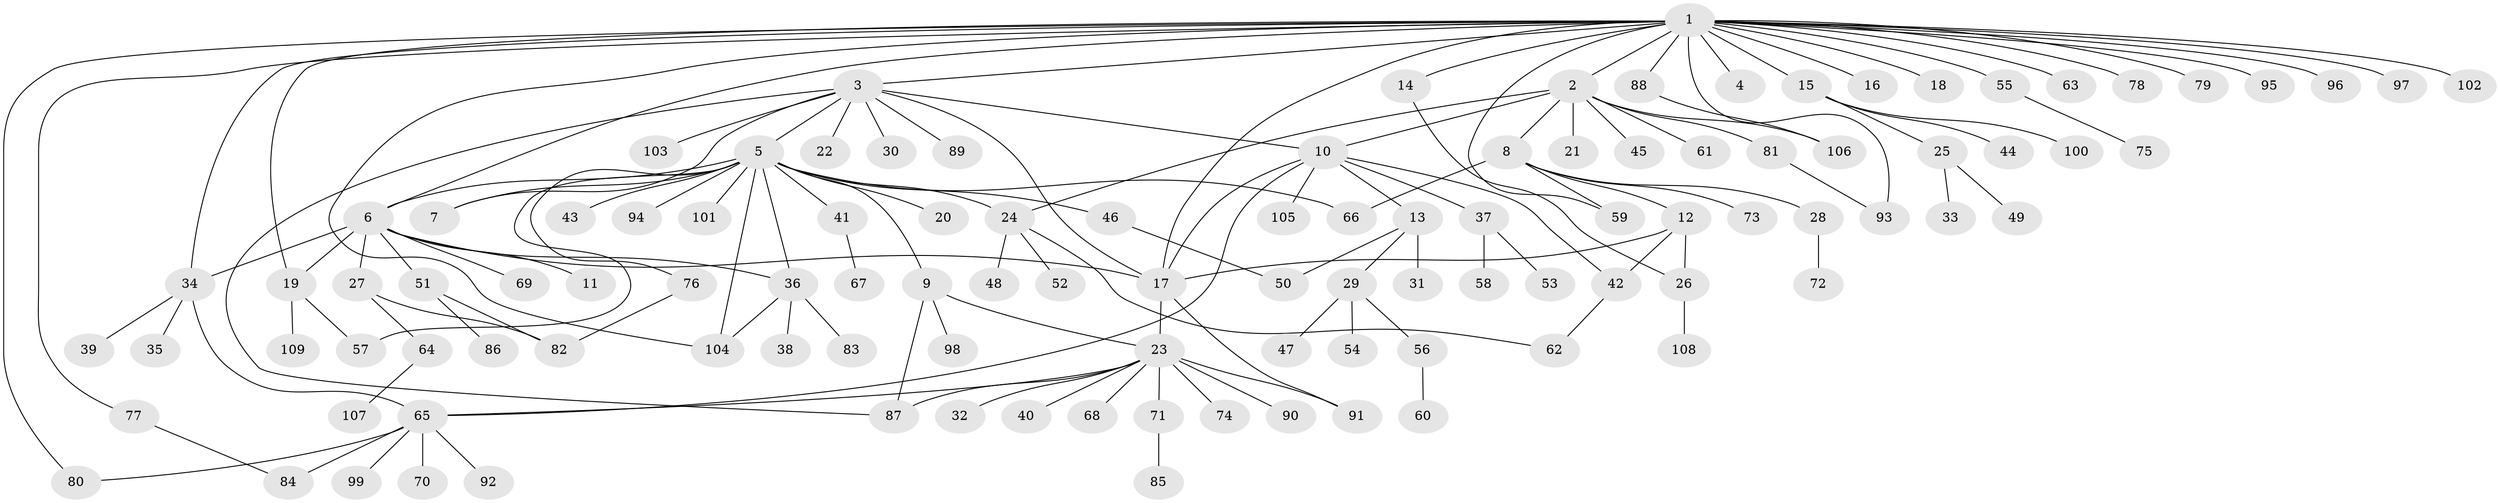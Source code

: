 // coarse degree distribution, {1: 0.8125, 7: 0.03125, 2: 0.09375, 19: 0.03125, 6: 0.03125}
// Generated by graph-tools (version 1.1) at 2025/51/03/04/25 21:51:31]
// undirected, 109 vertices, 140 edges
graph export_dot {
graph [start="1"]
  node [color=gray90,style=filled];
  1;
  2;
  3;
  4;
  5;
  6;
  7;
  8;
  9;
  10;
  11;
  12;
  13;
  14;
  15;
  16;
  17;
  18;
  19;
  20;
  21;
  22;
  23;
  24;
  25;
  26;
  27;
  28;
  29;
  30;
  31;
  32;
  33;
  34;
  35;
  36;
  37;
  38;
  39;
  40;
  41;
  42;
  43;
  44;
  45;
  46;
  47;
  48;
  49;
  50;
  51;
  52;
  53;
  54;
  55;
  56;
  57;
  58;
  59;
  60;
  61;
  62;
  63;
  64;
  65;
  66;
  67;
  68;
  69;
  70;
  71;
  72;
  73;
  74;
  75;
  76;
  77;
  78;
  79;
  80;
  81;
  82;
  83;
  84;
  85;
  86;
  87;
  88;
  89;
  90;
  91;
  92;
  93;
  94;
  95;
  96;
  97;
  98;
  99;
  100;
  101;
  102;
  103;
  104;
  105;
  106;
  107;
  108;
  109;
  1 -- 2;
  1 -- 3;
  1 -- 4;
  1 -- 6;
  1 -- 14;
  1 -- 15;
  1 -- 16;
  1 -- 17;
  1 -- 18;
  1 -- 19;
  1 -- 34;
  1 -- 55;
  1 -- 59;
  1 -- 63;
  1 -- 77;
  1 -- 78;
  1 -- 79;
  1 -- 80;
  1 -- 88;
  1 -- 93;
  1 -- 95;
  1 -- 96;
  1 -- 97;
  1 -- 102;
  1 -- 104;
  2 -- 8;
  2 -- 10;
  2 -- 21;
  2 -- 24;
  2 -- 45;
  2 -- 61;
  2 -- 81;
  2 -- 106;
  3 -- 5;
  3 -- 7;
  3 -- 10;
  3 -- 17;
  3 -- 22;
  3 -- 30;
  3 -- 87;
  3 -- 89;
  3 -- 103;
  5 -- 6;
  5 -- 7;
  5 -- 9;
  5 -- 20;
  5 -- 24;
  5 -- 36;
  5 -- 41;
  5 -- 43;
  5 -- 46;
  5 -- 57;
  5 -- 66;
  5 -- 76;
  5 -- 94;
  5 -- 101;
  5 -- 104;
  6 -- 11;
  6 -- 17;
  6 -- 19;
  6 -- 27;
  6 -- 34;
  6 -- 36;
  6 -- 51;
  6 -- 69;
  8 -- 12;
  8 -- 28;
  8 -- 59;
  8 -- 66;
  8 -- 73;
  9 -- 23;
  9 -- 87;
  9 -- 98;
  10 -- 13;
  10 -- 17;
  10 -- 37;
  10 -- 42;
  10 -- 65;
  10 -- 105;
  12 -- 17;
  12 -- 26;
  12 -- 42;
  13 -- 29;
  13 -- 31;
  13 -- 50;
  14 -- 26;
  15 -- 25;
  15 -- 44;
  15 -- 100;
  17 -- 23;
  17 -- 91;
  19 -- 57;
  19 -- 109;
  23 -- 32;
  23 -- 40;
  23 -- 65;
  23 -- 68;
  23 -- 71;
  23 -- 74;
  23 -- 87;
  23 -- 90;
  23 -- 91;
  24 -- 48;
  24 -- 52;
  24 -- 62;
  25 -- 33;
  25 -- 49;
  26 -- 108;
  27 -- 64;
  27 -- 82;
  28 -- 72;
  29 -- 47;
  29 -- 54;
  29 -- 56;
  34 -- 35;
  34 -- 39;
  34 -- 65;
  36 -- 38;
  36 -- 83;
  36 -- 104;
  37 -- 53;
  37 -- 58;
  41 -- 67;
  42 -- 62;
  46 -- 50;
  51 -- 82;
  51 -- 86;
  55 -- 75;
  56 -- 60;
  64 -- 107;
  65 -- 70;
  65 -- 80;
  65 -- 84;
  65 -- 92;
  65 -- 99;
  71 -- 85;
  76 -- 82;
  77 -- 84;
  81 -- 93;
  88 -- 106;
}
